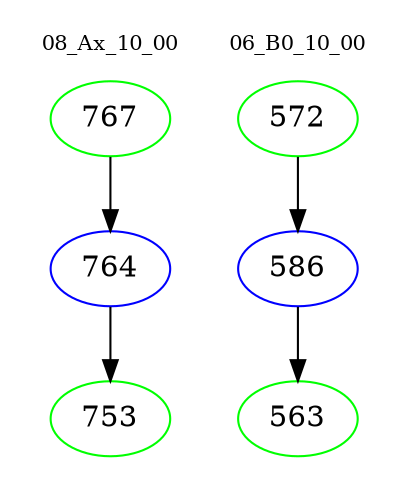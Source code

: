 digraph{
subgraph cluster_0 {
color = white
label = "08_Ax_10_00";
fontsize=10;
T0_767 [label="767", color="green"]
T0_767 -> T0_764 [color="black"]
T0_764 [label="764", color="blue"]
T0_764 -> T0_753 [color="black"]
T0_753 [label="753", color="green"]
}
subgraph cluster_1 {
color = white
label = "06_B0_10_00";
fontsize=10;
T1_572 [label="572", color="green"]
T1_572 -> T1_586 [color="black"]
T1_586 [label="586", color="blue"]
T1_586 -> T1_563 [color="black"]
T1_563 [label="563", color="green"]
}
}
